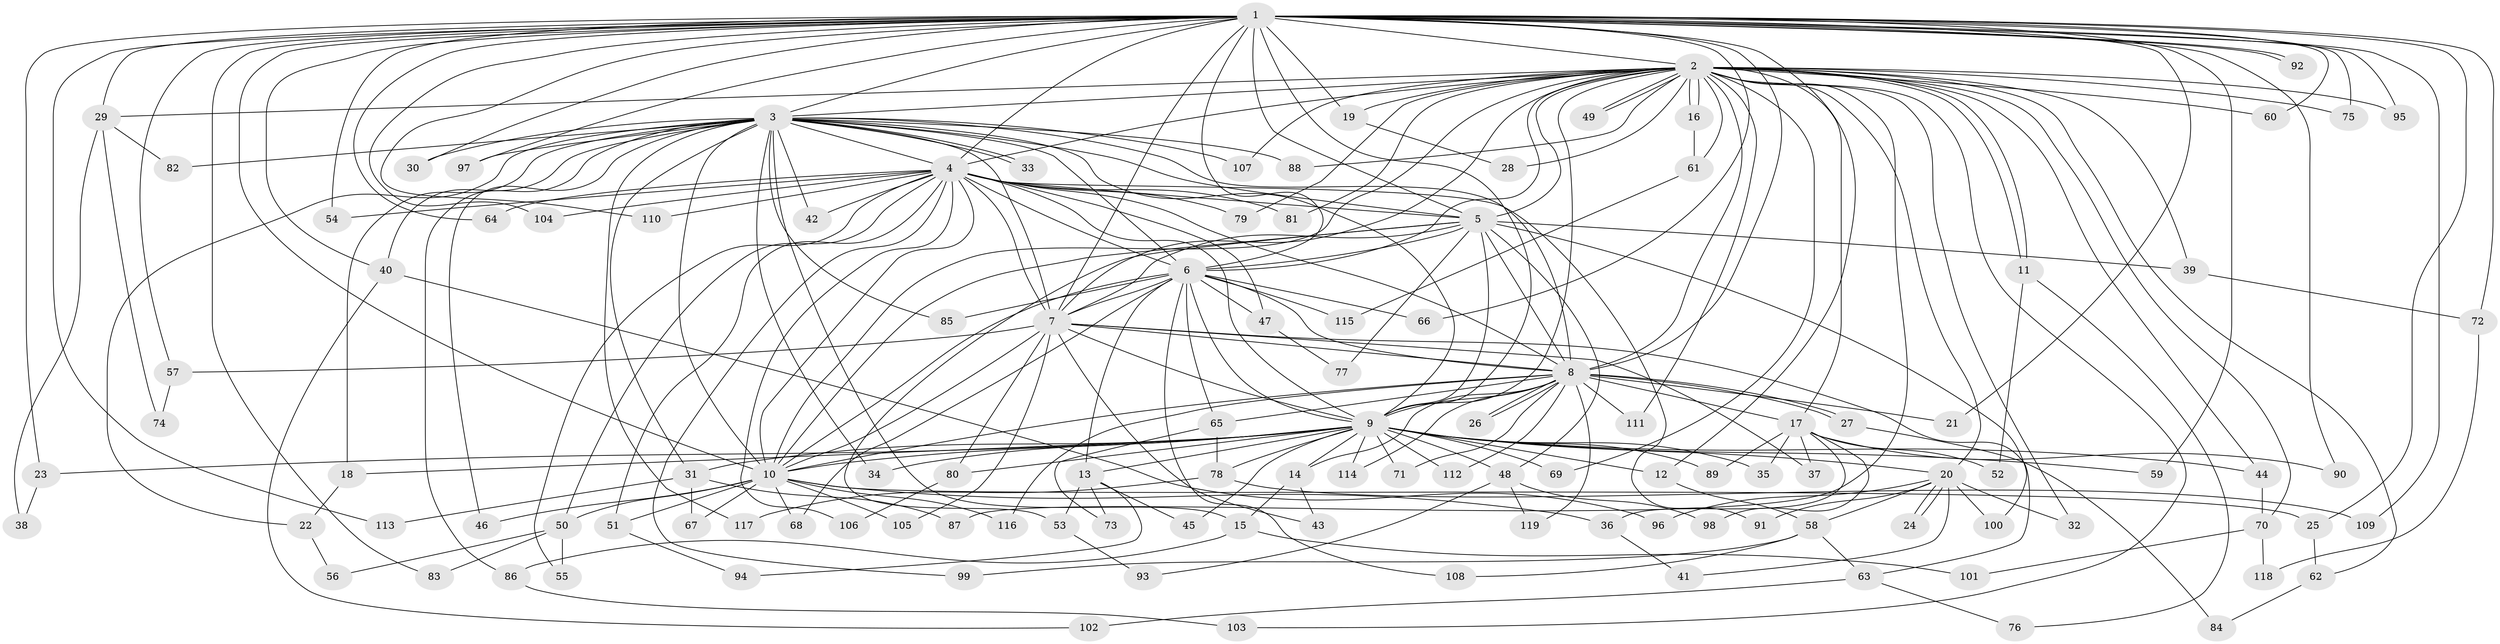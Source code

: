 // coarse degree distribution, {32: 0.010526315789473684, 33: 0.010526315789473684, 25: 0.010526315789473684, 19: 0.010526315789473684, 13: 0.010526315789473684, 20: 0.010526315789473684, 34: 0.010526315789473684, 15: 0.010526315789473684, 4: 0.06315789473684211, 3: 0.17894736842105263, 5: 0.031578947368421054, 8: 0.010526315789473684, 2: 0.5789473684210527, 9: 0.010526315789473684, 7: 0.010526315789473684, 1: 0.031578947368421054}
// Generated by graph-tools (version 1.1) at 2025/41/03/06/25 10:41:32]
// undirected, 119 vertices, 263 edges
graph export_dot {
graph [start="1"]
  node [color=gray90,style=filled];
  1;
  2;
  3;
  4;
  5;
  6;
  7;
  8;
  9;
  10;
  11;
  12;
  13;
  14;
  15;
  16;
  17;
  18;
  19;
  20;
  21;
  22;
  23;
  24;
  25;
  26;
  27;
  28;
  29;
  30;
  31;
  32;
  33;
  34;
  35;
  36;
  37;
  38;
  39;
  40;
  41;
  42;
  43;
  44;
  45;
  46;
  47;
  48;
  49;
  50;
  51;
  52;
  53;
  54;
  55;
  56;
  57;
  58;
  59;
  60;
  61;
  62;
  63;
  64;
  65;
  66;
  67;
  68;
  69;
  70;
  71;
  72;
  73;
  74;
  75;
  76;
  77;
  78;
  79;
  80;
  81;
  82;
  83;
  84;
  85;
  86;
  87;
  88;
  89;
  90;
  91;
  92;
  93;
  94;
  95;
  96;
  97;
  98;
  99;
  100;
  101;
  102;
  103;
  104;
  105;
  106;
  107;
  108;
  109;
  110;
  111;
  112;
  113;
  114;
  115;
  116;
  117;
  118;
  119;
  1 -- 2;
  1 -- 3;
  1 -- 4;
  1 -- 5;
  1 -- 6;
  1 -- 7;
  1 -- 8;
  1 -- 9;
  1 -- 10;
  1 -- 12;
  1 -- 19;
  1 -- 21;
  1 -- 23;
  1 -- 25;
  1 -- 29;
  1 -- 30;
  1 -- 40;
  1 -- 54;
  1 -- 57;
  1 -- 59;
  1 -- 60;
  1 -- 64;
  1 -- 66;
  1 -- 72;
  1 -- 75;
  1 -- 83;
  1 -- 90;
  1 -- 92;
  1 -- 92;
  1 -- 95;
  1 -- 97;
  1 -- 104;
  1 -- 109;
  1 -- 110;
  1 -- 113;
  2 -- 3;
  2 -- 4;
  2 -- 5;
  2 -- 6;
  2 -- 7;
  2 -- 8;
  2 -- 9;
  2 -- 10;
  2 -- 11;
  2 -- 11;
  2 -- 16;
  2 -- 16;
  2 -- 17;
  2 -- 19;
  2 -- 20;
  2 -- 28;
  2 -- 29;
  2 -- 32;
  2 -- 39;
  2 -- 44;
  2 -- 49;
  2 -- 49;
  2 -- 60;
  2 -- 61;
  2 -- 62;
  2 -- 69;
  2 -- 70;
  2 -- 75;
  2 -- 79;
  2 -- 81;
  2 -- 87;
  2 -- 88;
  2 -- 95;
  2 -- 103;
  2 -- 107;
  2 -- 111;
  3 -- 4;
  3 -- 5;
  3 -- 6;
  3 -- 7;
  3 -- 8;
  3 -- 9;
  3 -- 10;
  3 -- 15;
  3 -- 18;
  3 -- 22;
  3 -- 30;
  3 -- 31;
  3 -- 33;
  3 -- 33;
  3 -- 34;
  3 -- 40;
  3 -- 42;
  3 -- 46;
  3 -- 82;
  3 -- 85;
  3 -- 86;
  3 -- 88;
  3 -- 97;
  3 -- 107;
  3 -- 117;
  4 -- 5;
  4 -- 6;
  4 -- 7;
  4 -- 8;
  4 -- 9;
  4 -- 10;
  4 -- 42;
  4 -- 47;
  4 -- 50;
  4 -- 51;
  4 -- 54;
  4 -- 55;
  4 -- 64;
  4 -- 79;
  4 -- 81;
  4 -- 91;
  4 -- 99;
  4 -- 104;
  4 -- 106;
  4 -- 110;
  5 -- 6;
  5 -- 7;
  5 -- 8;
  5 -- 9;
  5 -- 10;
  5 -- 39;
  5 -- 48;
  5 -- 53;
  5 -- 77;
  5 -- 100;
  6 -- 7;
  6 -- 8;
  6 -- 9;
  6 -- 10;
  6 -- 13;
  6 -- 47;
  6 -- 65;
  6 -- 66;
  6 -- 68;
  6 -- 85;
  6 -- 108;
  6 -- 115;
  7 -- 8;
  7 -- 9;
  7 -- 10;
  7 -- 37;
  7 -- 43;
  7 -- 57;
  7 -- 63;
  7 -- 80;
  7 -- 105;
  8 -- 9;
  8 -- 10;
  8 -- 14;
  8 -- 17;
  8 -- 21;
  8 -- 26;
  8 -- 26;
  8 -- 27;
  8 -- 27;
  8 -- 65;
  8 -- 71;
  8 -- 111;
  8 -- 112;
  8 -- 114;
  8 -- 116;
  8 -- 119;
  9 -- 10;
  9 -- 12;
  9 -- 13;
  9 -- 14;
  9 -- 18;
  9 -- 20;
  9 -- 23;
  9 -- 31;
  9 -- 34;
  9 -- 35;
  9 -- 44;
  9 -- 45;
  9 -- 48;
  9 -- 59;
  9 -- 69;
  9 -- 71;
  9 -- 78;
  9 -- 80;
  9 -- 89;
  9 -- 112;
  9 -- 114;
  10 -- 25;
  10 -- 36;
  10 -- 46;
  10 -- 50;
  10 -- 51;
  10 -- 67;
  10 -- 68;
  10 -- 105;
  10 -- 116;
  11 -- 52;
  11 -- 76;
  12 -- 58;
  13 -- 45;
  13 -- 53;
  13 -- 73;
  13 -- 94;
  14 -- 15;
  14 -- 43;
  15 -- 86;
  15 -- 101;
  16 -- 61;
  17 -- 35;
  17 -- 36;
  17 -- 37;
  17 -- 52;
  17 -- 89;
  17 -- 90;
  17 -- 98;
  18 -- 22;
  19 -- 28;
  20 -- 24;
  20 -- 24;
  20 -- 32;
  20 -- 41;
  20 -- 58;
  20 -- 91;
  20 -- 96;
  20 -- 100;
  22 -- 56;
  23 -- 38;
  25 -- 62;
  27 -- 84;
  29 -- 38;
  29 -- 74;
  29 -- 82;
  31 -- 67;
  31 -- 87;
  31 -- 113;
  36 -- 41;
  39 -- 72;
  40 -- 96;
  40 -- 102;
  44 -- 70;
  47 -- 77;
  48 -- 93;
  48 -- 98;
  48 -- 119;
  50 -- 55;
  50 -- 56;
  50 -- 83;
  51 -- 94;
  53 -- 93;
  57 -- 74;
  58 -- 63;
  58 -- 99;
  58 -- 108;
  61 -- 115;
  62 -- 84;
  63 -- 76;
  63 -- 102;
  65 -- 73;
  65 -- 78;
  70 -- 101;
  70 -- 118;
  72 -- 118;
  78 -- 109;
  78 -- 117;
  80 -- 106;
  86 -- 103;
}
